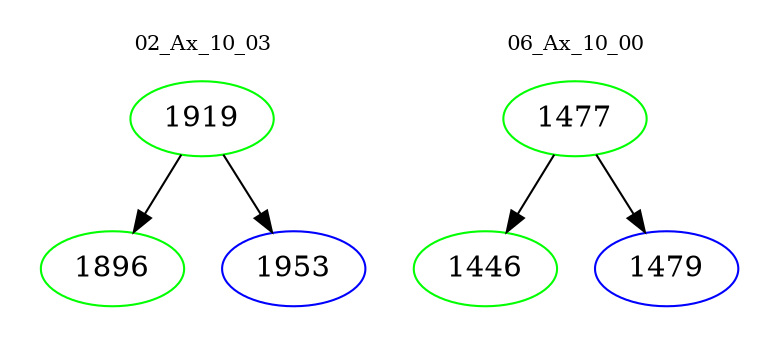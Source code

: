 digraph{
subgraph cluster_0 {
color = white
label = "02_Ax_10_03";
fontsize=10;
T0_1919 [label="1919", color="green"]
T0_1919 -> T0_1896 [color="black"]
T0_1896 [label="1896", color="green"]
T0_1919 -> T0_1953 [color="black"]
T0_1953 [label="1953", color="blue"]
}
subgraph cluster_1 {
color = white
label = "06_Ax_10_00";
fontsize=10;
T1_1477 [label="1477", color="green"]
T1_1477 -> T1_1446 [color="black"]
T1_1446 [label="1446", color="green"]
T1_1477 -> T1_1479 [color="black"]
T1_1479 [label="1479", color="blue"]
}
}
